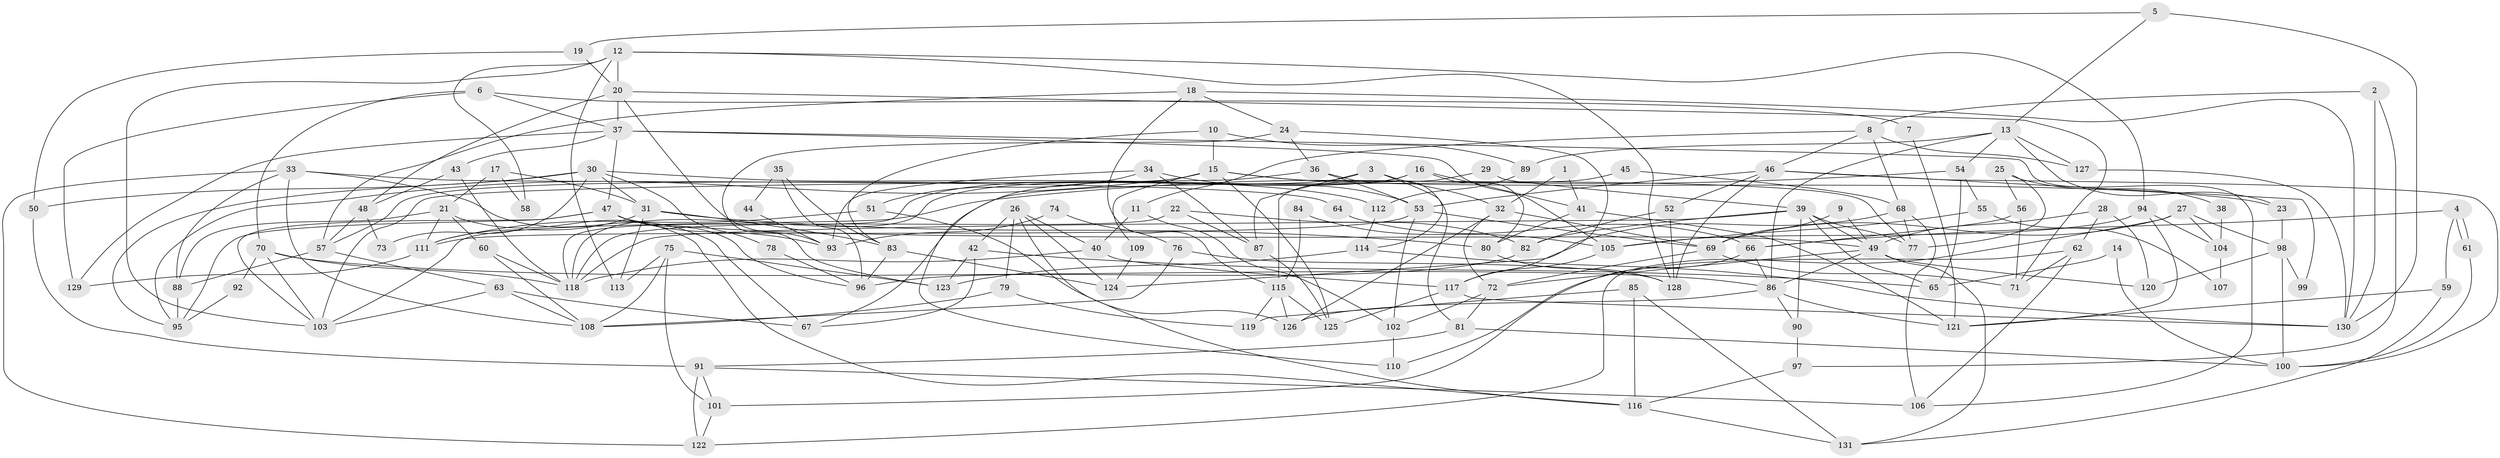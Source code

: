 // Generated by graph-tools (version 1.1) at 2025/36/03/09/25 02:36:08]
// undirected, 131 vertices, 262 edges
graph export_dot {
graph [start="1"]
  node [color=gray90,style=filled];
  1;
  2;
  3;
  4;
  5;
  6;
  7;
  8;
  9;
  10;
  11;
  12;
  13;
  14;
  15;
  16;
  17;
  18;
  19;
  20;
  21;
  22;
  23;
  24;
  25;
  26;
  27;
  28;
  29;
  30;
  31;
  32;
  33;
  34;
  35;
  36;
  37;
  38;
  39;
  40;
  41;
  42;
  43;
  44;
  45;
  46;
  47;
  48;
  49;
  50;
  51;
  52;
  53;
  54;
  55;
  56;
  57;
  58;
  59;
  60;
  61;
  62;
  63;
  64;
  65;
  66;
  67;
  68;
  69;
  70;
  71;
  72;
  73;
  74;
  75;
  76;
  77;
  78;
  79;
  80;
  81;
  82;
  83;
  84;
  85;
  86;
  87;
  88;
  89;
  90;
  91;
  92;
  93;
  94;
  95;
  96;
  97;
  98;
  99;
  100;
  101;
  102;
  103;
  104;
  105;
  106;
  107;
  108;
  109;
  110;
  111;
  112;
  113;
  114;
  115;
  116;
  117;
  118;
  119;
  120;
  121;
  122;
  123;
  124;
  125;
  126;
  127;
  128;
  129;
  130;
  131;
  1 -- 32;
  1 -- 41;
  2 -- 8;
  2 -- 130;
  2 -- 97;
  3 -- 118;
  3 -- 32;
  3 -- 87;
  3 -- 114;
  4 -- 61;
  4 -- 61;
  4 -- 66;
  4 -- 59;
  5 -- 130;
  5 -- 19;
  5 -- 13;
  6 -- 70;
  6 -- 129;
  6 -- 7;
  6 -- 37;
  7 -- 121;
  8 -- 11;
  8 -- 46;
  8 -- 68;
  8 -- 127;
  9 -- 49;
  9 -- 69;
  10 -- 15;
  10 -- 83;
  10 -- 89;
  11 -- 102;
  11 -- 40;
  12 -- 94;
  12 -- 113;
  12 -- 20;
  12 -- 58;
  12 -- 103;
  12 -- 128;
  13 -- 127;
  13 -- 23;
  13 -- 54;
  13 -- 86;
  13 -- 89;
  14 -- 65;
  14 -- 100;
  15 -- 95;
  15 -- 57;
  15 -- 23;
  15 -- 77;
  15 -- 109;
  15 -- 125;
  16 -- 41;
  16 -- 118;
  16 -- 80;
  16 -- 110;
  17 -- 21;
  17 -- 31;
  17 -- 58;
  18 -- 24;
  18 -- 115;
  18 -- 57;
  18 -- 130;
  19 -- 20;
  19 -- 50;
  20 -- 37;
  20 -- 48;
  20 -- 71;
  20 -- 93;
  21 -- 116;
  21 -- 111;
  21 -- 60;
  21 -- 88;
  22 -- 118;
  22 -- 87;
  22 -- 82;
  23 -- 98;
  24 -- 36;
  24 -- 117;
  24 -- 123;
  25 -- 56;
  25 -- 77;
  25 -- 38;
  26 -- 40;
  26 -- 42;
  26 -- 79;
  26 -- 124;
  26 -- 126;
  27 -- 69;
  27 -- 110;
  27 -- 98;
  27 -- 104;
  28 -- 49;
  28 -- 120;
  28 -- 62;
  29 -- 115;
  29 -- 39;
  30 -- 95;
  30 -- 112;
  30 -- 31;
  30 -- 50;
  30 -- 73;
  30 -- 78;
  31 -- 80;
  31 -- 83;
  31 -- 111;
  31 -- 113;
  32 -- 72;
  32 -- 126;
  32 -- 69;
  33 -- 88;
  33 -- 108;
  33 -- 64;
  33 -- 67;
  33 -- 122;
  34 -- 53;
  34 -- 87;
  34 -- 51;
  34 -- 93;
  35 -- 96;
  35 -- 83;
  35 -- 44;
  36 -- 103;
  36 -- 81;
  36 -- 53;
  37 -- 106;
  37 -- 43;
  37 -- 47;
  37 -- 105;
  37 -- 129;
  38 -- 104;
  39 -- 77;
  39 -- 65;
  39 -- 49;
  39 -- 82;
  39 -- 90;
  39 -- 118;
  40 -- 118;
  40 -- 117;
  41 -- 121;
  41 -- 80;
  42 -- 67;
  42 -- 123;
  42 -- 65;
  43 -- 118;
  43 -- 48;
  44 -- 93;
  45 -- 68;
  45 -- 67;
  46 -- 52;
  46 -- 53;
  46 -- 99;
  46 -- 100;
  46 -- 128;
  47 -- 93;
  47 -- 49;
  47 -- 95;
  47 -- 96;
  47 -- 103;
  48 -- 57;
  48 -- 73;
  49 -- 72;
  49 -- 86;
  49 -- 120;
  49 -- 131;
  50 -- 91;
  51 -- 111;
  51 -- 116;
  52 -- 128;
  52 -- 82;
  53 -- 69;
  53 -- 102;
  53 -- 111;
  54 -- 103;
  54 -- 55;
  54 -- 65;
  55 -- 105;
  55 -- 107;
  56 -- 66;
  56 -- 71;
  57 -- 63;
  57 -- 88;
  59 -- 131;
  59 -- 121;
  60 -- 118;
  60 -- 108;
  61 -- 100;
  62 -- 71;
  62 -- 106;
  62 -- 122;
  63 -- 103;
  63 -- 67;
  63 -- 108;
  64 -- 66;
  66 -- 86;
  66 -- 101;
  68 -- 124;
  68 -- 77;
  68 -- 106;
  69 -- 72;
  69 -- 71;
  70 -- 86;
  70 -- 103;
  70 -- 92;
  70 -- 118;
  72 -- 81;
  72 -- 102;
  74 -- 76;
  74 -- 93;
  75 -- 108;
  75 -- 101;
  75 -- 113;
  75 -- 123;
  76 -- 108;
  76 -- 128;
  78 -- 96;
  79 -- 108;
  79 -- 119;
  80 -- 128;
  81 -- 91;
  81 -- 100;
  82 -- 96;
  83 -- 96;
  83 -- 124;
  84 -- 115;
  84 -- 105;
  85 -- 116;
  85 -- 131;
  85 -- 119;
  86 -- 90;
  86 -- 121;
  86 -- 126;
  87 -- 125;
  88 -- 95;
  89 -- 112;
  90 -- 97;
  91 -- 122;
  91 -- 106;
  91 -- 101;
  92 -- 95;
  94 -- 105;
  94 -- 121;
  94 -- 104;
  97 -- 116;
  98 -- 99;
  98 -- 100;
  98 -- 120;
  101 -- 122;
  102 -- 110;
  104 -- 107;
  105 -- 117;
  109 -- 124;
  111 -- 129;
  112 -- 114;
  114 -- 123;
  114 -- 130;
  115 -- 119;
  115 -- 126;
  115 -- 125;
  116 -- 131;
  117 -- 130;
  117 -- 125;
  127 -- 130;
}

